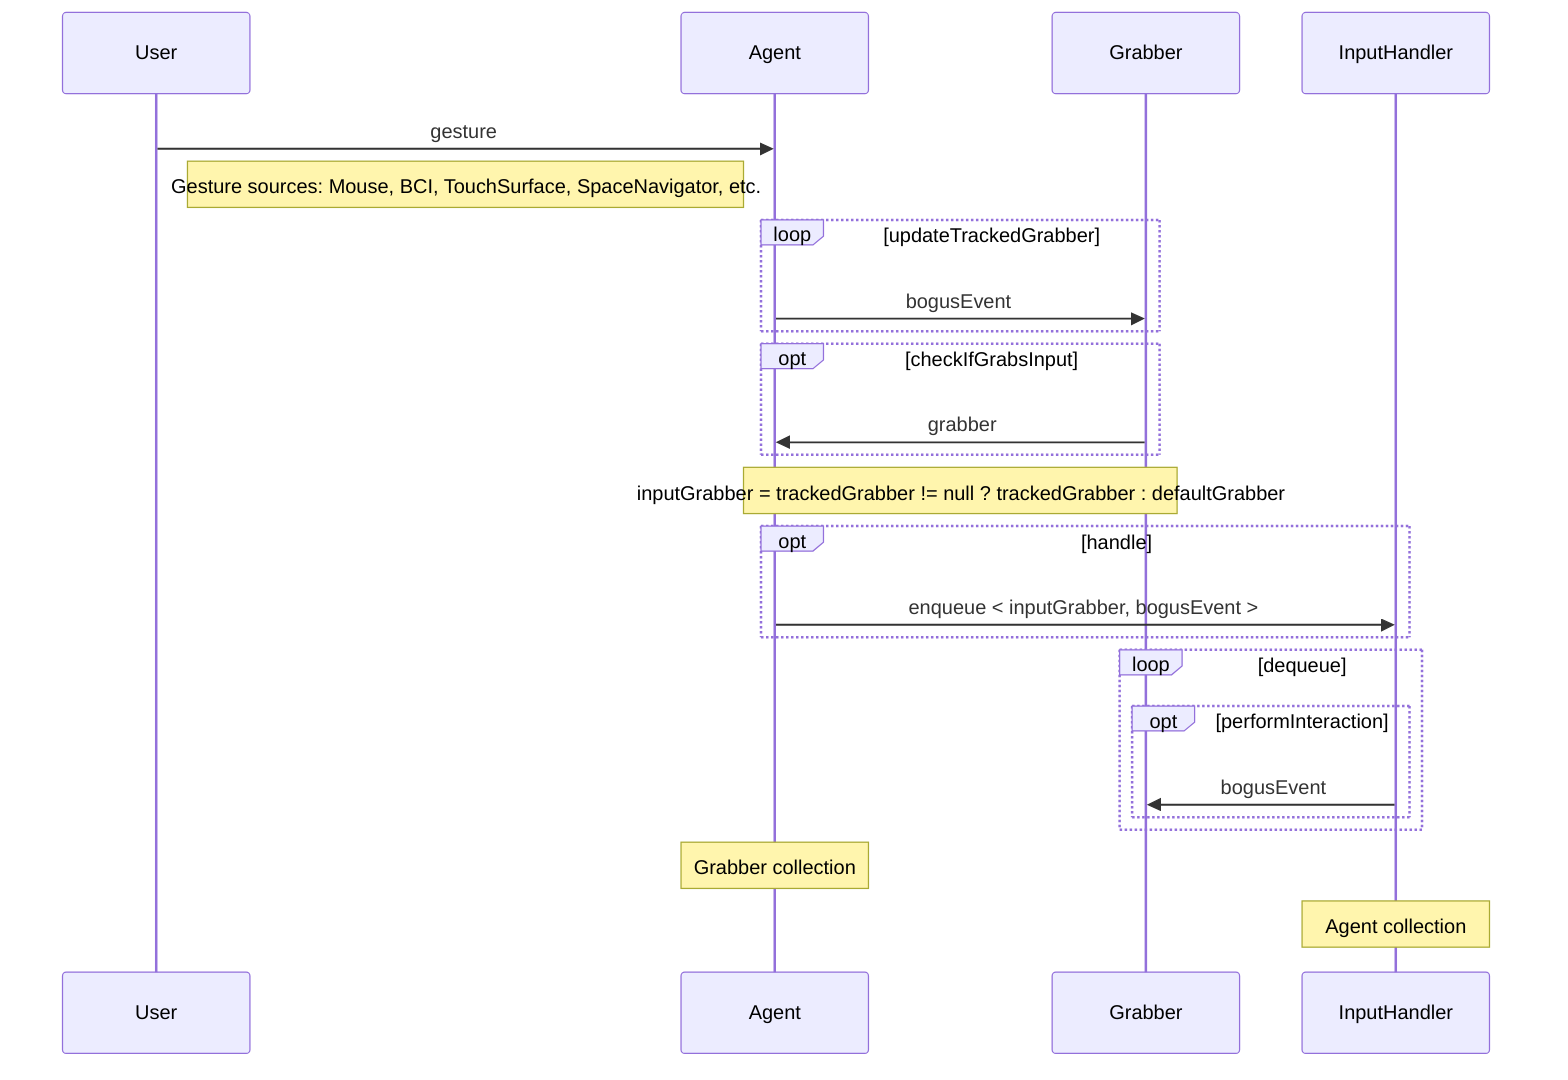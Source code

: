 sequenceDiagram
    User->>Agent: gesture
    Note right of User: Gesture sources: Mouse, BCI, TouchSurface, SpaceNavigator, etc.
    loop updateTrackedGrabber
        Agent->>Grabber: bogusEvent
    end
    opt checkIfGrabsInput
        Grabber->>Agent: grabber
    end
    Note over Agent,Grabber: inputGrabber = trackedGrabber != null ? trackedGrabber : defaultGrabber
    opt handle
        Agent->>InputHandler: enqueue < inputGrabber, bogusEvent >
    end
    loop dequeue
      opt performInteraction
          InputHandler->>Grabber: bogusEvent
      end
    end
    Note over Agent: Grabber collection
    Note over InputHandler: Agent collection